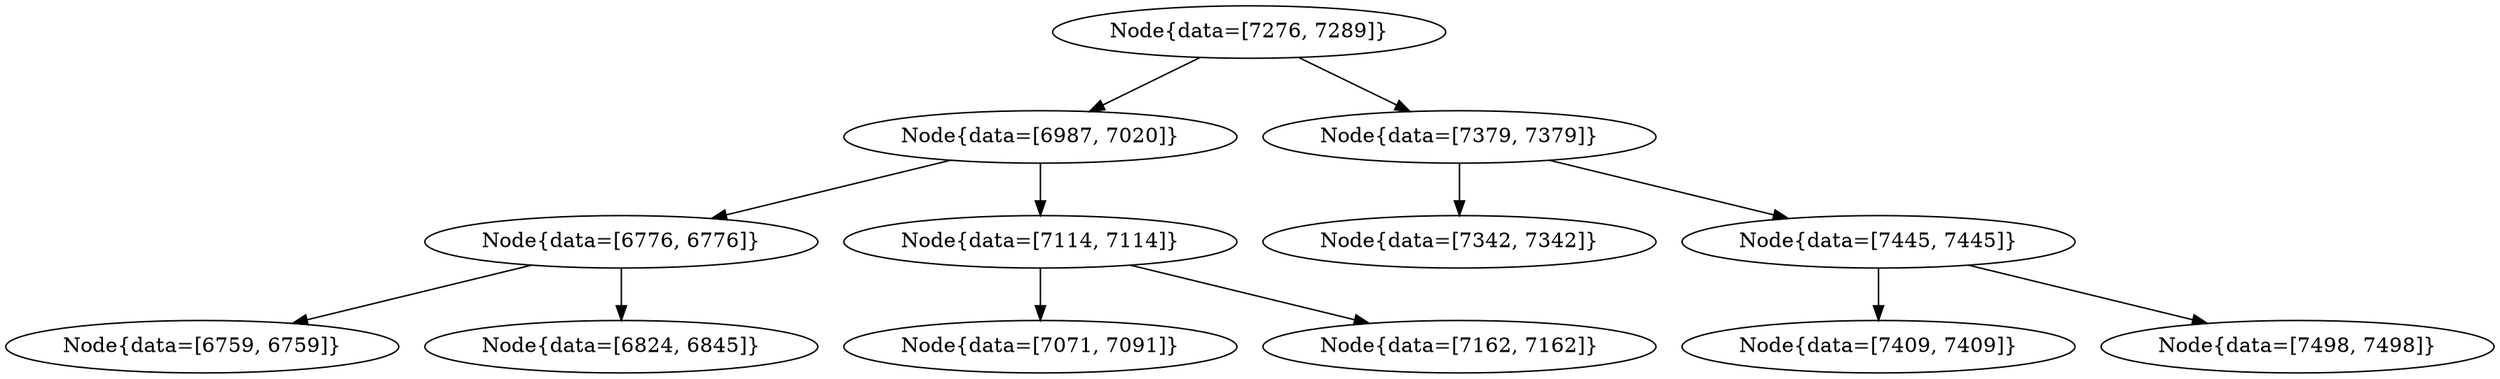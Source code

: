digraph G{
1700499817 [label="Node{data=[7276, 7289]}"]
1700499817 -> 1226283307
1226283307 [label="Node{data=[6987, 7020]}"]
1226283307 -> 1649633410
1649633410 [label="Node{data=[6776, 6776]}"]
1649633410 -> 513633400
513633400 [label="Node{data=[6759, 6759]}"]
1649633410 -> 670332443
670332443 [label="Node{data=[6824, 6845]}"]
1226283307 -> 1390374159
1390374159 [label="Node{data=[7114, 7114]}"]
1390374159 -> 733026478
733026478 [label="Node{data=[7071, 7091]}"]
1390374159 -> 1580883724
1580883724 [label="Node{data=[7162, 7162]}"]
1700499817 -> 1526378110
1526378110 [label="Node{data=[7379, 7379]}"]
1526378110 -> 1935935291
1935935291 [label="Node{data=[7342, 7342]}"]
1526378110 -> 1345525137
1345525137 [label="Node{data=[7445, 7445]}"]
1345525137 -> 1560142500
1560142500 [label="Node{data=[7409, 7409]}"]
1345525137 -> 1408974363
1408974363 [label="Node{data=[7498, 7498]}"]
}